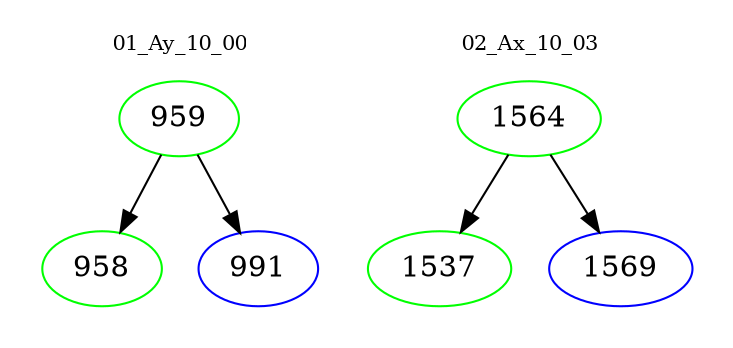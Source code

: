 digraph{
subgraph cluster_0 {
color = white
label = "01_Ay_10_00";
fontsize=10;
T0_959 [label="959", color="green"]
T0_959 -> T0_958 [color="black"]
T0_958 [label="958", color="green"]
T0_959 -> T0_991 [color="black"]
T0_991 [label="991", color="blue"]
}
subgraph cluster_1 {
color = white
label = "02_Ax_10_03";
fontsize=10;
T1_1564 [label="1564", color="green"]
T1_1564 -> T1_1537 [color="black"]
T1_1537 [label="1537", color="green"]
T1_1564 -> T1_1569 [color="black"]
T1_1569 [label="1569", color="blue"]
}
}
